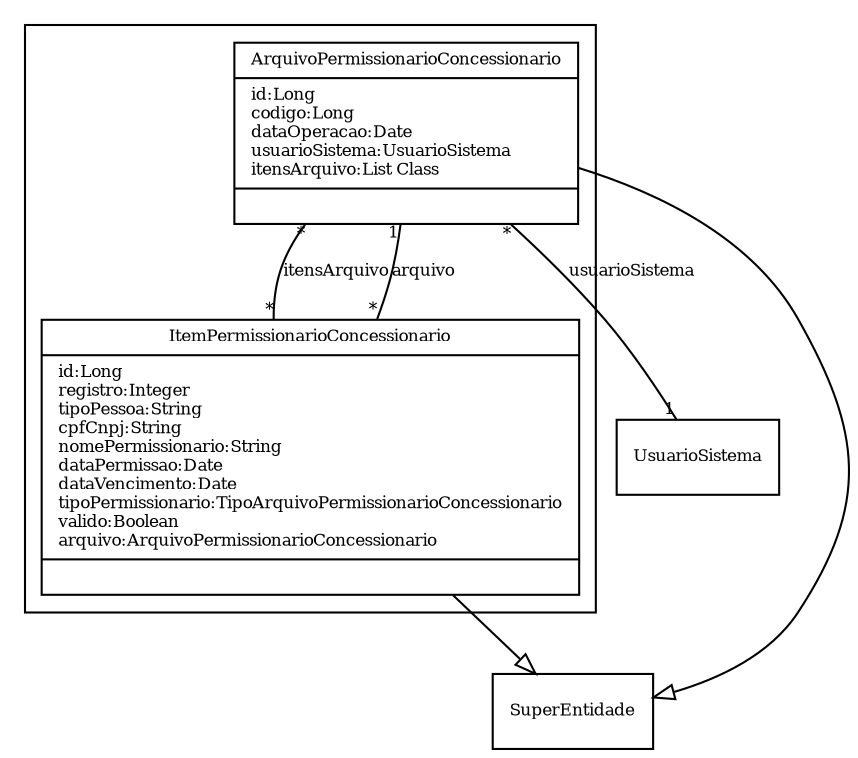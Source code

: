 digraph G{
fontname = "Times-Roman"
fontsize = 8

node [
        fontname = "Times-Roman"
        fontsize = 8
        shape = "record"
]

edge [
        fontname = "Times-Roman"
        fontsize = 8
]

subgraph clusterGERACAO_DO_ARQUIVO_DE_PERMISSIONARIOS_E_CONCESSIONARIOS
{
ArquivoPermissionarioConcessionario [label = "{ArquivoPermissionarioConcessionario|id:Long\lcodigo:Long\ldataOperacao:Date\lusuarioSistema:UsuarioSistema\litensArquivo:List Class\l|\l}"]
ItemPermissionarioConcessionario [label = "{ItemPermissionarioConcessionario|id:Long\lregistro:Integer\ltipoPessoa:String\lcpfCnpj:String\lnomePermissionario:String\ldataPermissao:Date\ldataVencimento:Date\ltipoPermissionario:TipoArquivoPermissionarioConcessionario\lvalido:Boolean\larquivo:ArquivoPermissionarioConcessionario\l|\l}"]
}
edge [arrowhead = "none" headlabel = "1" taillabel = "*"] ArquivoPermissionarioConcessionario -> UsuarioSistema [label = "usuarioSistema"]
edge [arrowhead = "none" headlabel = "*" taillabel = "*"] ArquivoPermissionarioConcessionario -> ItemPermissionarioConcessionario [label = "itensArquivo"]
edge [ arrowhead = "empty" headlabel = "" taillabel = ""] ArquivoPermissionarioConcessionario -> SuperEntidade
edge [arrowhead = "none" headlabel = "1" taillabel = "*"] ItemPermissionarioConcessionario -> ArquivoPermissionarioConcessionario [label = "arquivo"]
edge [ arrowhead = "empty" headlabel = "" taillabel = ""] ItemPermissionarioConcessionario -> SuperEntidade
}
